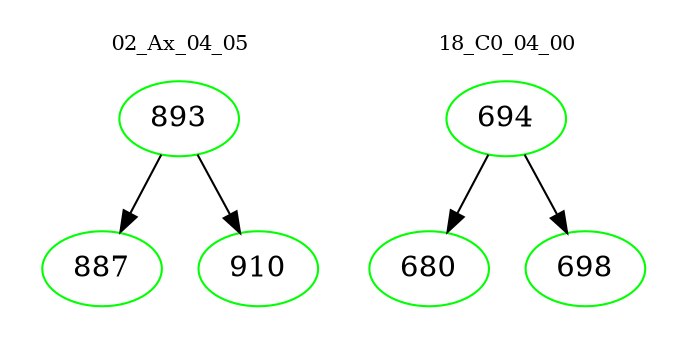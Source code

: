 digraph{
subgraph cluster_0 {
color = white
label = "02_Ax_04_05";
fontsize=10;
T0_893 [label="893", color="green"]
T0_893 -> T0_887 [color="black"]
T0_887 [label="887", color="green"]
T0_893 -> T0_910 [color="black"]
T0_910 [label="910", color="green"]
}
subgraph cluster_1 {
color = white
label = "18_C0_04_00";
fontsize=10;
T1_694 [label="694", color="green"]
T1_694 -> T1_680 [color="black"]
T1_680 [label="680", color="green"]
T1_694 -> T1_698 [color="black"]
T1_698 [label="698", color="green"]
}
}
